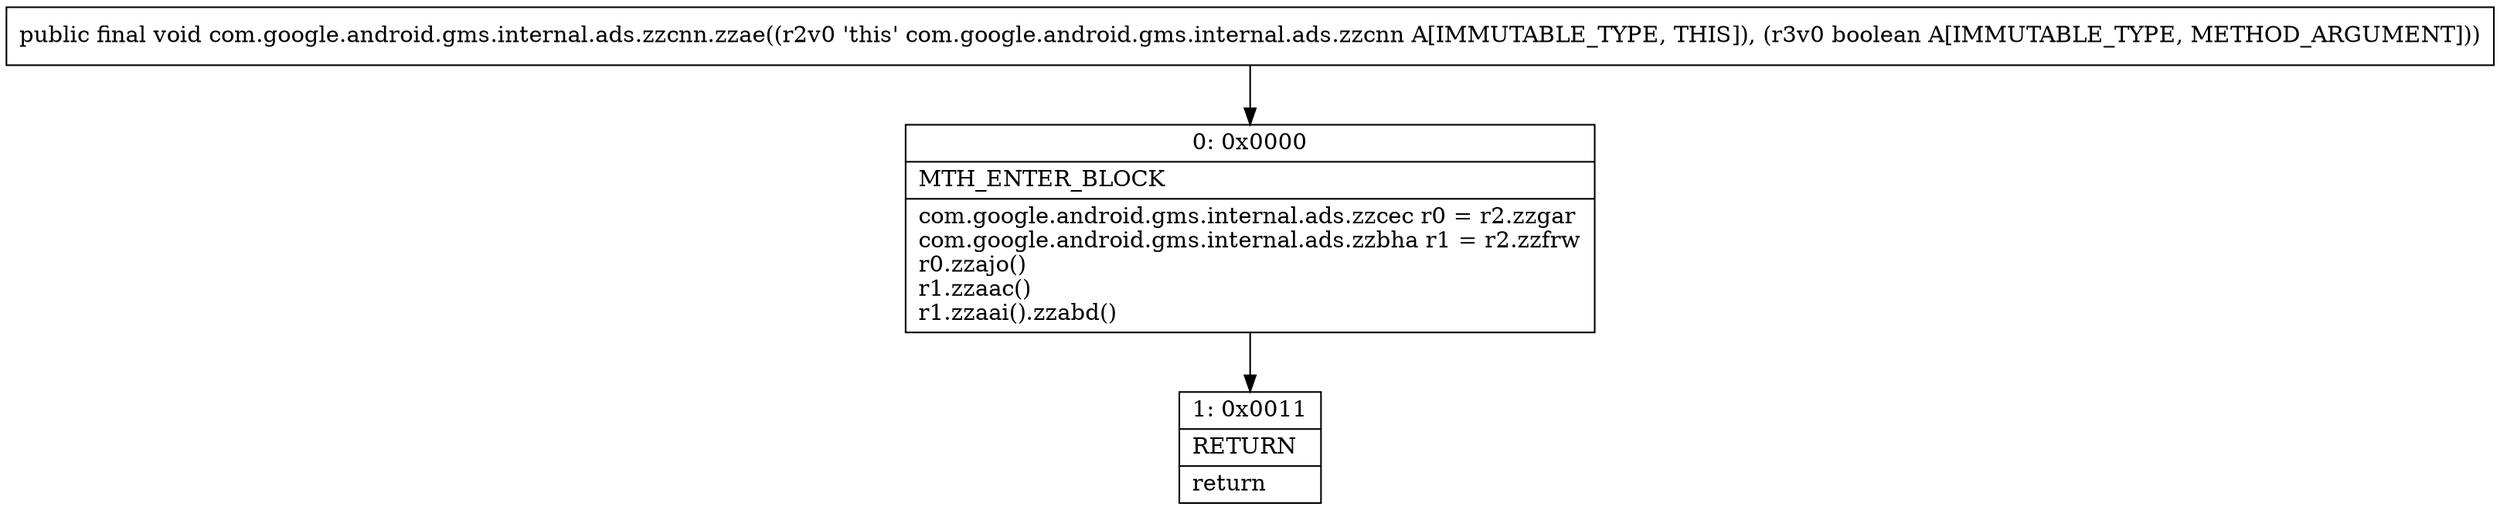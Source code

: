 digraph "CFG forcom.google.android.gms.internal.ads.zzcnn.zzae(Z)V" {
Node_0 [shape=record,label="{0\:\ 0x0000|MTH_ENTER_BLOCK\l|com.google.android.gms.internal.ads.zzcec r0 = r2.zzgar\lcom.google.android.gms.internal.ads.zzbha r1 = r2.zzfrw\lr0.zzajo()\lr1.zzaac()\lr1.zzaai().zzabd()\l}"];
Node_1 [shape=record,label="{1\:\ 0x0011|RETURN\l|return\l}"];
MethodNode[shape=record,label="{public final void com.google.android.gms.internal.ads.zzcnn.zzae((r2v0 'this' com.google.android.gms.internal.ads.zzcnn A[IMMUTABLE_TYPE, THIS]), (r3v0 boolean A[IMMUTABLE_TYPE, METHOD_ARGUMENT])) }"];
MethodNode -> Node_0;
Node_0 -> Node_1;
}

